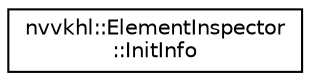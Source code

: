 digraph "Graphical Class Hierarchy"
{
 // LATEX_PDF_SIZE
  edge [fontname="Helvetica",fontsize="10",labelfontname="Helvetica",labelfontsize="10"];
  node [fontname="Helvetica",fontsize="10",shape=record];
  rankdir="LR";
  Node0 [label="nvvkhl::ElementInspector\l::InitInfo",height=0.2,width=0.4,color="black", fillcolor="white", style="filled",URL="$structnvvkhl_1_1_element_inspector_1_1_init_info.html",tooltip=" "];
}
